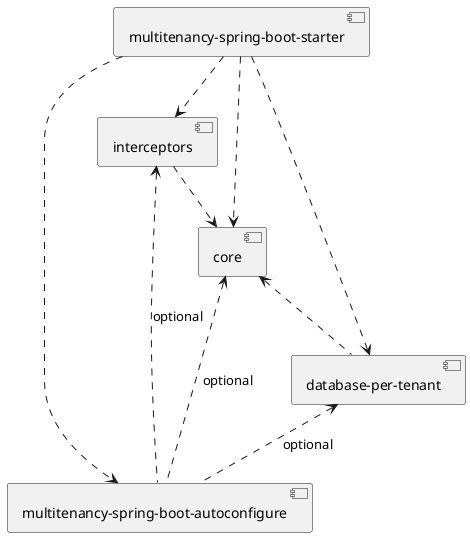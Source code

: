 @startuml
[multitenancy-spring-boot-starter] as msbs
[multitenancy-spring-boot-autoconfigure] as msba
[core] as core
[interceptors] as interceptors
[database-per-tenant] as dpt

msbs ..> msba
interceptors ..> core
core <.. dpt
msbs ..> core
msbs ..> interceptors
msbs ..> dpt
core <.. msba : optional
dpt <.. msba : optional
interceptors <.. msba : optional
@enduml